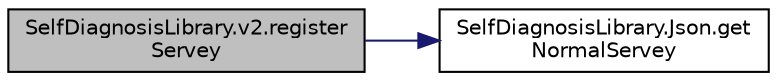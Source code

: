 digraph "SelfDiagnosisLibrary.v2.registerServey"
{
 // LATEX_PDF_SIZE
  edge [fontname="Helvetica",fontsize="10",labelfontname="Helvetica",labelfontsize="10"];
  node [fontname="Helvetica",fontsize="10",shape=record];
  rankdir="LR";
  Node1 [label="SelfDiagnosisLibrary.v2.register\lServey",height=0.2,width=0.4,color="black", fillcolor="grey75", style="filled", fontcolor="black",tooltip="서버로 설문조사를 전송합니다."];
  Node1 -> Node2 [color="midnightblue",fontsize="10",style="solid",fontname="Helvetica"];
  Node2 [label="SelfDiagnosisLibrary.Json.get\lNormalServey",height=0.2,width=0.4,color="black", fillcolor="white", style="filled",URL="$class_self_diagnosis_library_1_1_json.html#a88dc8de6c1571f4ce58ac0ea8d9a5794",tooltip=" "];
}

